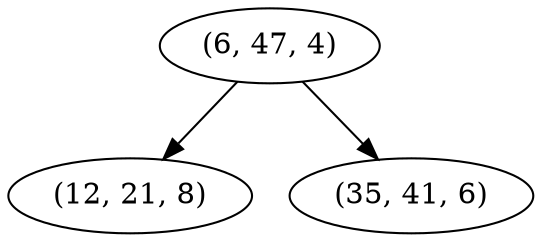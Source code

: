 digraph tree {
    "(6, 47, 4)";
    "(12, 21, 8)";
    "(35, 41, 6)";
    "(6, 47, 4)" -> "(12, 21, 8)";
    "(6, 47, 4)" -> "(35, 41, 6)";
}
